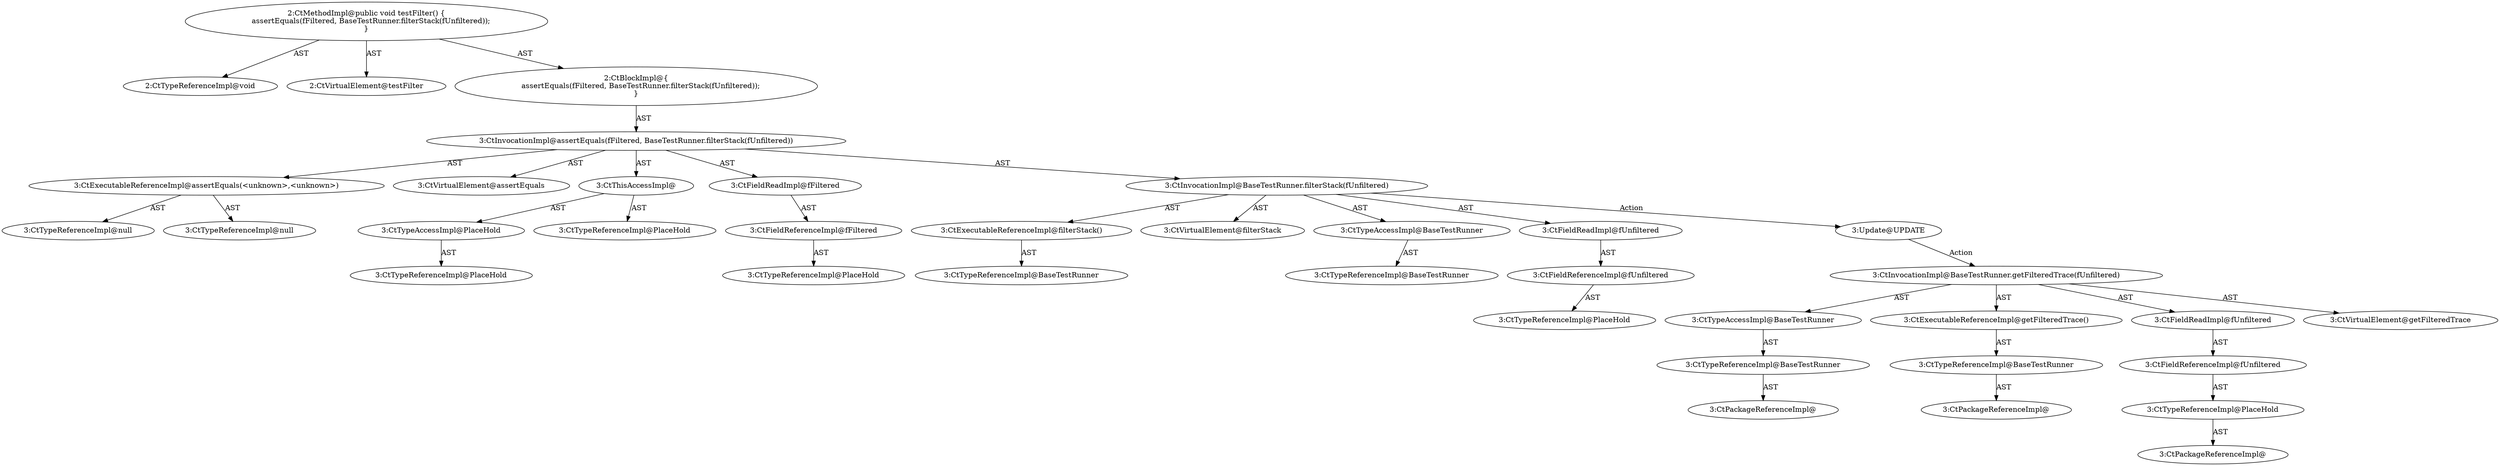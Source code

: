 digraph "testFilter#?" {
0 [label="2:CtTypeReferenceImpl@void" shape=ellipse]
1 [label="2:CtVirtualElement@testFilter" shape=ellipse]
2 [label="3:CtExecutableReferenceImpl@assertEquals(<unknown>,<unknown>)" shape=ellipse]
3 [label="3:CtTypeReferenceImpl@null" shape=ellipse]
4 [label="3:CtTypeReferenceImpl@null" shape=ellipse]
5 [label="3:CtVirtualElement@assertEquals" shape=ellipse]
6 [label="3:CtTypeAccessImpl@PlaceHold" shape=ellipse]
7 [label="3:CtTypeReferenceImpl@PlaceHold" shape=ellipse]
8 [label="3:CtThisAccessImpl@" shape=ellipse]
9 [label="3:CtTypeReferenceImpl@PlaceHold" shape=ellipse]
10 [label="3:CtFieldReferenceImpl@fFiltered" shape=ellipse]
11 [label="3:CtTypeReferenceImpl@PlaceHold" shape=ellipse]
12 [label="3:CtFieldReadImpl@fFiltered" shape=ellipse]
13 [label="3:CtExecutableReferenceImpl@filterStack()" shape=ellipse]
14 [label="3:CtTypeReferenceImpl@BaseTestRunner" shape=ellipse]
15 [label="3:CtVirtualElement@filterStack" shape=ellipse]
16 [label="3:CtTypeAccessImpl@BaseTestRunner" shape=ellipse]
17 [label="3:CtTypeReferenceImpl@BaseTestRunner" shape=ellipse]
18 [label="3:CtFieldReferenceImpl@fUnfiltered" shape=ellipse]
19 [label="3:CtTypeReferenceImpl@PlaceHold" shape=ellipse]
20 [label="3:CtFieldReadImpl@fUnfiltered" shape=ellipse]
21 [label="3:CtInvocationImpl@BaseTestRunner.filterStack(fUnfiltered)" shape=ellipse]
22 [label="3:CtInvocationImpl@assertEquals(fFiltered, BaseTestRunner.filterStack(fUnfiltered))" shape=ellipse]
23 [label="2:CtBlockImpl@\{
    assertEquals(fFiltered, BaseTestRunner.filterStack(fUnfiltered));
\}" shape=ellipse]
24 [label="2:CtMethodImpl@public void testFilter() \{
    assertEquals(fFiltered, BaseTestRunner.filterStack(fUnfiltered));
\}" shape=ellipse]
25 [label="3:Update@UPDATE" shape=ellipse]
26 [label="3:CtPackageReferenceImpl@" shape=ellipse]
27 [label="3:CtTypeReferenceImpl@BaseTestRunner" shape=ellipse]
28 [label="3:CtTypeAccessImpl@BaseTestRunner" shape=ellipse]
29 [label="3:CtPackageReferenceImpl@" shape=ellipse]
30 [label="3:CtTypeReferenceImpl@BaseTestRunner" shape=ellipse]
31 [label="3:CtExecutableReferenceImpl@getFilteredTrace()" shape=ellipse]
32 [label="3:CtPackageReferenceImpl@" shape=ellipse]
33 [label="3:CtTypeReferenceImpl@PlaceHold" shape=ellipse]
34 [label="3:CtFieldReferenceImpl@fUnfiltered" shape=ellipse]
35 [label="3:CtFieldReadImpl@fUnfiltered" shape=ellipse]
36 [label="3:CtInvocationImpl@BaseTestRunner.getFilteredTrace(fUnfiltered)" shape=ellipse]
37 [label="3:CtVirtualElement@getFilteredTrace" shape=ellipse]
2 -> 3 [label="AST"];
2 -> 4 [label="AST"];
6 -> 7 [label="AST"];
8 -> 9 [label="AST"];
8 -> 6 [label="AST"];
10 -> 11 [label="AST"];
12 -> 10 [label="AST"];
13 -> 14 [label="AST"];
16 -> 17 [label="AST"];
18 -> 19 [label="AST"];
20 -> 18 [label="AST"];
21 -> 15 [label="AST"];
21 -> 16 [label="AST"];
21 -> 13 [label="AST"];
21 -> 20 [label="AST"];
21 -> 25 [label="Action"];
22 -> 5 [label="AST"];
22 -> 8 [label="AST"];
22 -> 2 [label="AST"];
22 -> 12 [label="AST"];
22 -> 21 [label="AST"];
23 -> 22 [label="AST"];
24 -> 1 [label="AST"];
24 -> 0 [label="AST"];
24 -> 23 [label="AST"];
25 -> 36 [label="Action"];
27 -> 26 [label="AST"];
28 -> 27 [label="AST"];
30 -> 29 [label="AST"];
31 -> 30 [label="AST"];
33 -> 32 [label="AST"];
34 -> 33 [label="AST"];
35 -> 34 [label="AST"];
36 -> 37 [label="AST"];
36 -> 28 [label="AST"];
36 -> 31 [label="AST"];
36 -> 35 [label="AST"];
}